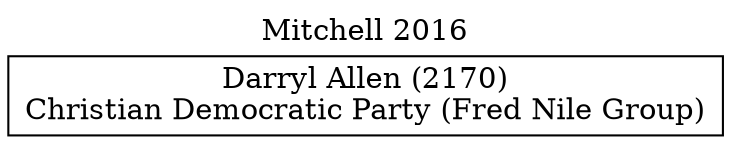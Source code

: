 // House preference flow
digraph "Darryl Allen (2170)_Mitchell_2016" {
	graph [label="Mitchell 2016" labelloc=t mclimit=10]
	node [shape=box]
	"Darryl Allen (2170)" [label="Darryl Allen (2170)
Christian Democratic Party (Fred Nile Group)"]
}
